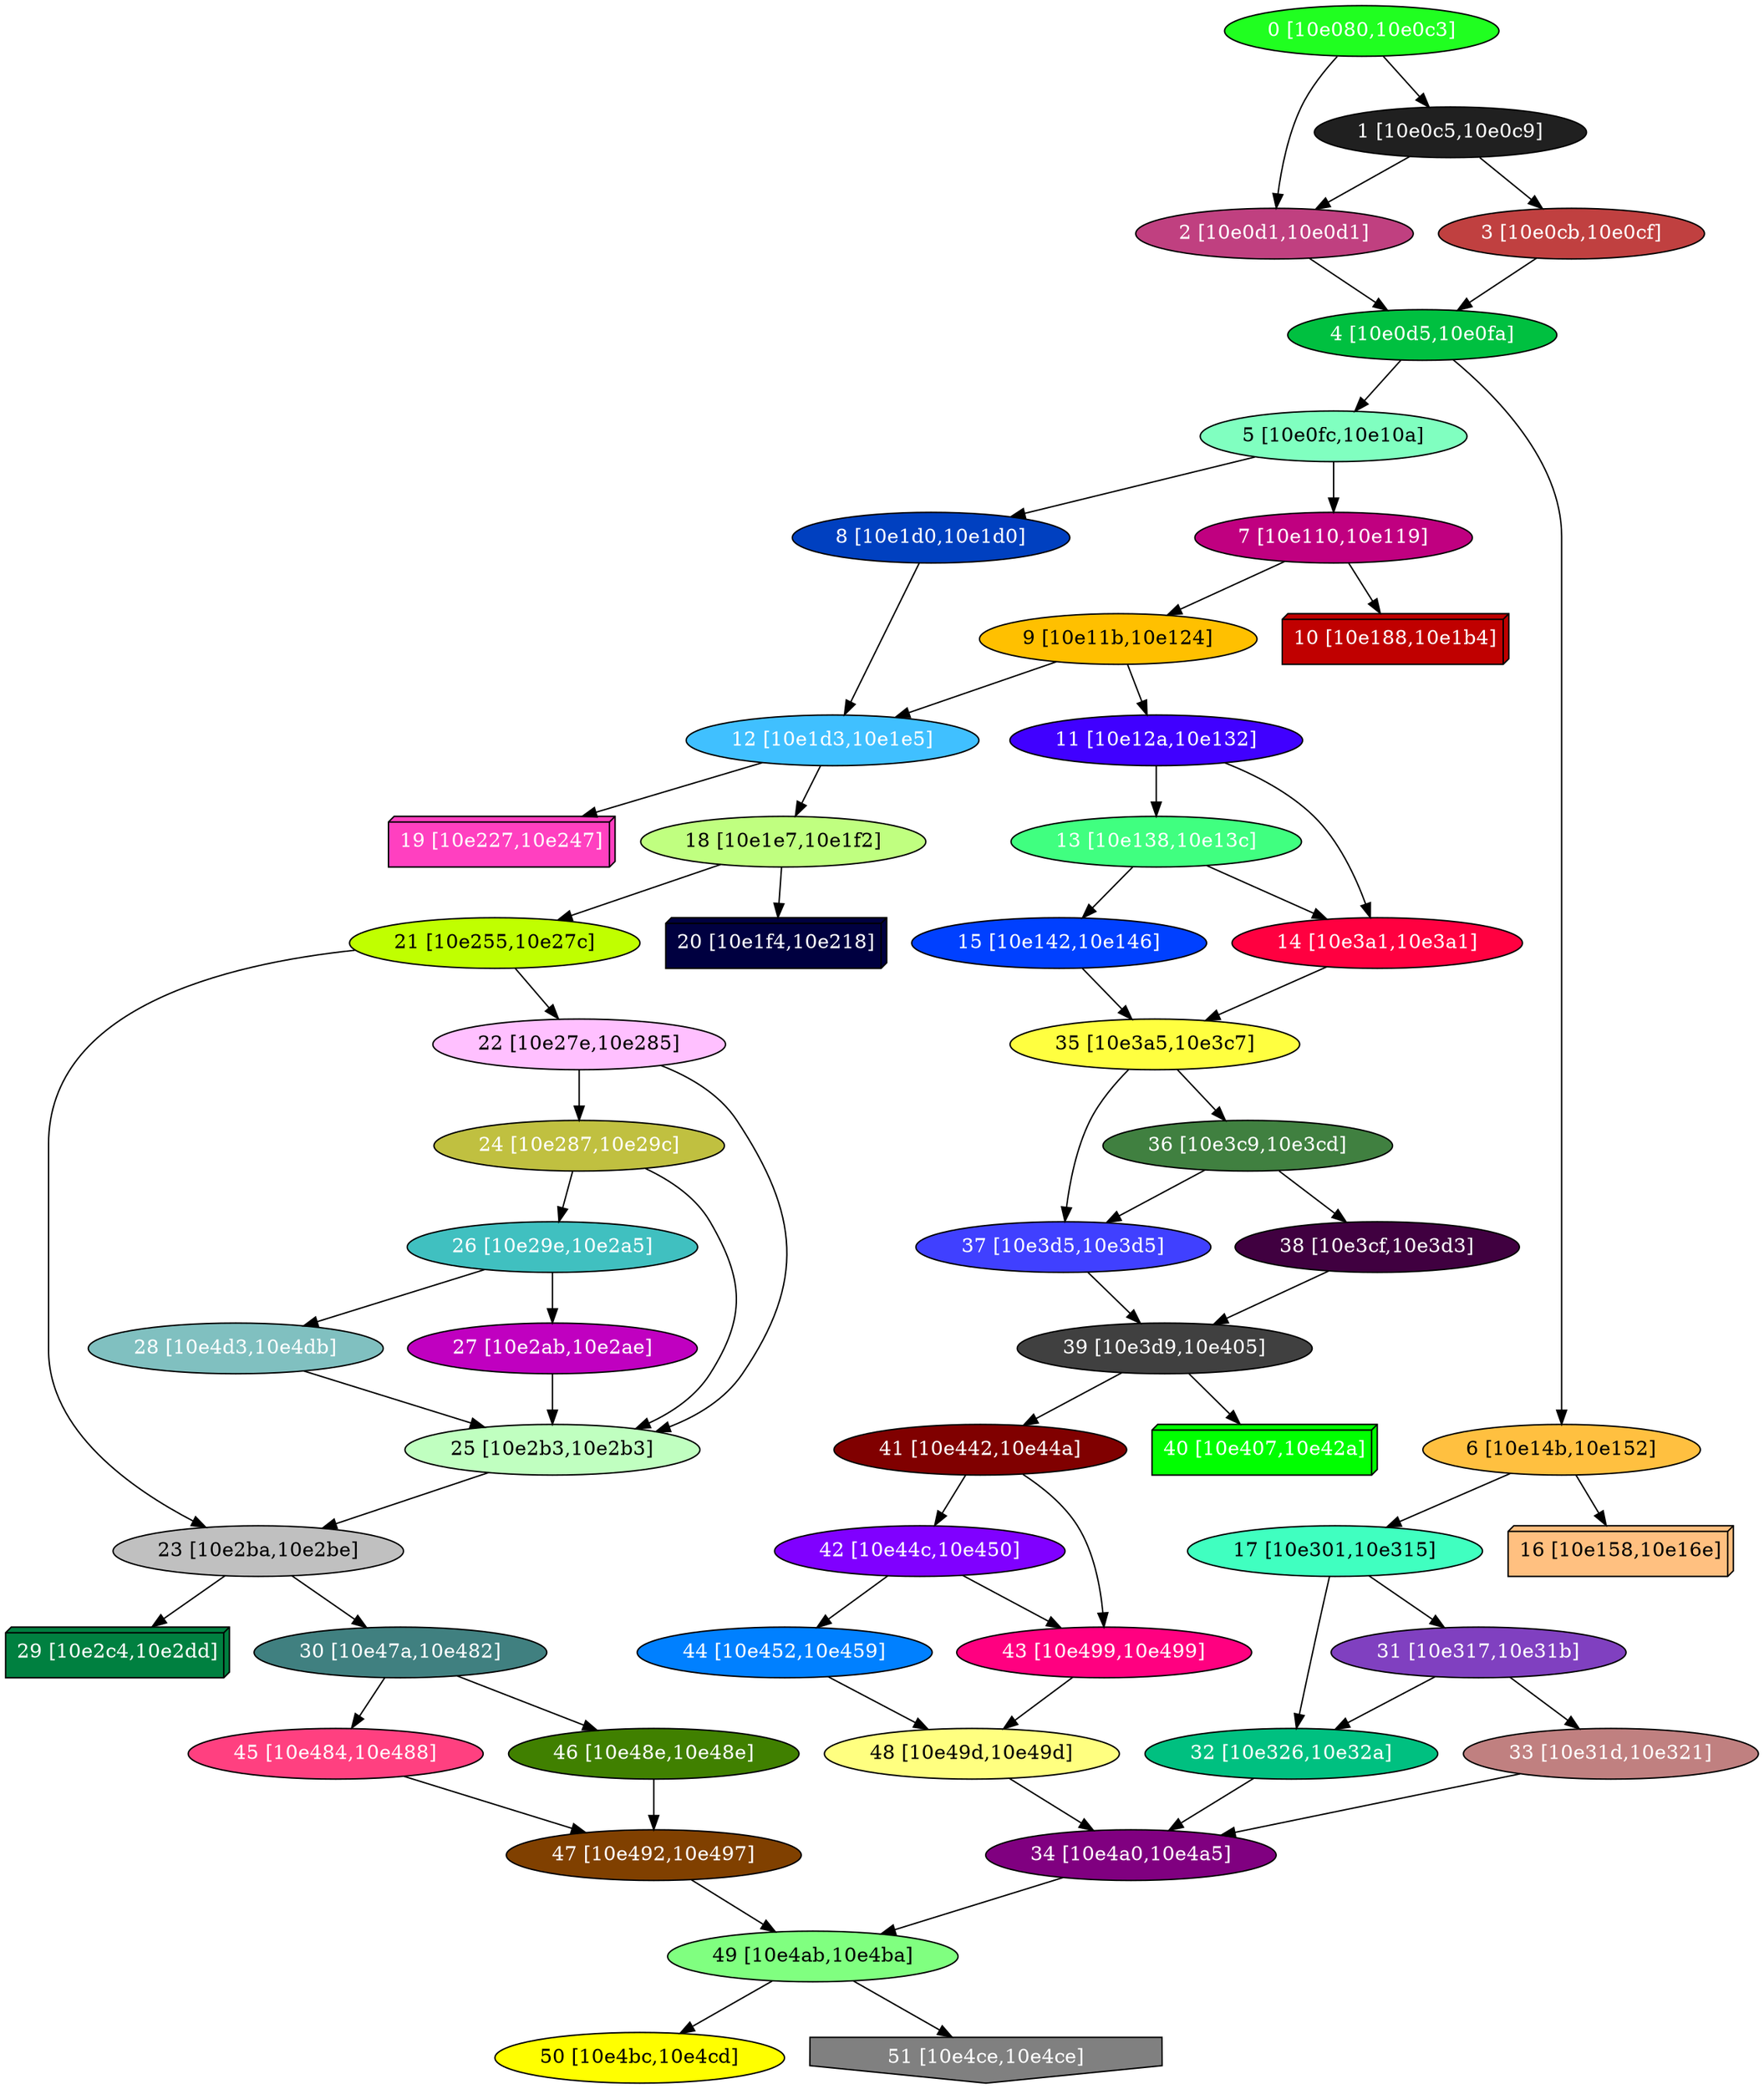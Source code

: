diGraph libnss3{
	libnss3_0  [style=filled fillcolor="#20FF20" fontcolor="#ffffff" shape=oval label="0 [10e080,10e0c3]"]
	libnss3_1  [style=filled fillcolor="#202020" fontcolor="#ffffff" shape=oval label="1 [10e0c5,10e0c9]"]
	libnss3_2  [style=filled fillcolor="#C04080" fontcolor="#ffffff" shape=oval label="2 [10e0d1,10e0d1]"]
	libnss3_3  [style=filled fillcolor="#C04040" fontcolor="#ffffff" shape=oval label="3 [10e0cb,10e0cf]"]
	libnss3_4  [style=filled fillcolor="#00C040" fontcolor="#ffffff" shape=oval label="4 [10e0d5,10e0fa]"]
	libnss3_5  [style=filled fillcolor="#80FFC0" fontcolor="#000000" shape=oval label="5 [10e0fc,10e10a]"]
	libnss3_6  [style=filled fillcolor="#FFC040" fontcolor="#000000" shape=oval label="6 [10e14b,10e152]"]
	libnss3_7  [style=filled fillcolor="#C00080" fontcolor="#ffffff" shape=oval label="7 [10e110,10e119]"]
	libnss3_8  [style=filled fillcolor="#0040C0" fontcolor="#ffffff" shape=oval label="8 [10e1d0,10e1d0]"]
	libnss3_9  [style=filled fillcolor="#FFC000" fontcolor="#000000" shape=oval label="9 [10e11b,10e124]"]
	libnss3_a  [style=filled fillcolor="#C00000" fontcolor="#ffffff" shape=box3d label="10 [10e188,10e1b4]"]
	libnss3_b  [style=filled fillcolor="#4000FF" fontcolor="#ffffff" shape=oval label="11 [10e12a,10e132]"]
	libnss3_c  [style=filled fillcolor="#40C0FF" fontcolor="#ffffff" shape=oval label="12 [10e1d3,10e1e5]"]
	libnss3_d  [style=filled fillcolor="#40FF80" fontcolor="#ffffff" shape=oval label="13 [10e138,10e13c]"]
	libnss3_e  [style=filled fillcolor="#FF0040" fontcolor="#ffffff" shape=oval label="14 [10e3a1,10e3a1]"]
	libnss3_f  [style=filled fillcolor="#0040FF" fontcolor="#ffffff" shape=oval label="15 [10e142,10e146]"]
	libnss3_10  [style=filled fillcolor="#FFC080" fontcolor="#000000" shape=box3d label="16 [10e158,10e16e]"]
	libnss3_11  [style=filled fillcolor="#40FFC0" fontcolor="#000000" shape=oval label="17 [10e301,10e315]"]
	libnss3_12  [style=filled fillcolor="#C0FF80" fontcolor="#000000" shape=oval label="18 [10e1e7,10e1f2]"]
	libnss3_13  [style=filled fillcolor="#FF40C0" fontcolor="#ffffff" shape=box3d label="19 [10e227,10e247]"]
	libnss3_14  [style=filled fillcolor="#000040" fontcolor="#ffffff" shape=box3d label="20 [10e1f4,10e218]"]
	libnss3_15  [style=filled fillcolor="#C0FF00" fontcolor="#000000" shape=oval label="21 [10e255,10e27c]"]
	libnss3_16  [style=filled fillcolor="#FFC0FF" fontcolor="#000000" shape=oval label="22 [10e27e,10e285]"]
	libnss3_17  [style=filled fillcolor="#C0C0C0" fontcolor="#000000" shape=oval label="23 [10e2ba,10e2be]"]
	libnss3_18  [style=filled fillcolor="#C0C040" fontcolor="#ffffff" shape=oval label="24 [10e287,10e29c]"]
	libnss3_19  [style=filled fillcolor="#C0FFC0" fontcolor="#000000" shape=oval label="25 [10e2b3,10e2b3]"]
	libnss3_1a  [style=filled fillcolor="#40C0C0" fontcolor="#ffffff" shape=oval label="26 [10e29e,10e2a5]"]
	libnss3_1b  [style=filled fillcolor="#C000C0" fontcolor="#ffffff" shape=oval label="27 [10e2ab,10e2ae]"]
	libnss3_1c  [style=filled fillcolor="#80C0C0" fontcolor="#ffffff" shape=oval label="28 [10e4d3,10e4db]"]
	libnss3_1d  [style=filled fillcolor="#008040" fontcolor="#ffffff" shape=box3d label="29 [10e2c4,10e2dd]"]
	libnss3_1e  [style=filled fillcolor="#408080" fontcolor="#ffffff" shape=oval label="30 [10e47a,10e482]"]
	libnss3_1f  [style=filled fillcolor="#8040C0" fontcolor="#ffffff" shape=oval label="31 [10e317,10e31b]"]
	libnss3_20  [style=filled fillcolor="#00C080" fontcolor="#ffffff" shape=oval label="32 [10e326,10e32a]"]
	libnss3_21  [style=filled fillcolor="#C08080" fontcolor="#ffffff" shape=oval label="33 [10e31d,10e321]"]
	libnss3_22  [style=filled fillcolor="#800080" fontcolor="#ffffff" shape=oval label="34 [10e4a0,10e4a5]"]
	libnss3_23  [style=filled fillcolor="#FFFF40" fontcolor="#000000" shape=oval label="35 [10e3a5,10e3c7]"]
	libnss3_24  [style=filled fillcolor="#408040" fontcolor="#ffffff" shape=oval label="36 [10e3c9,10e3cd]"]
	libnss3_25  [style=filled fillcolor="#4040FF" fontcolor="#ffffff" shape=oval label="37 [10e3d5,10e3d5]"]
	libnss3_26  [style=filled fillcolor="#400040" fontcolor="#ffffff" shape=oval label="38 [10e3cf,10e3d3]"]
	libnss3_27  [style=filled fillcolor="#404040" fontcolor="#ffffff" shape=oval label="39 [10e3d9,10e405]"]
	libnss3_28  [style=filled fillcolor="#00FF00" fontcolor="#ffffff" shape=box3d label="40 [10e407,10e42a]"]
	libnss3_29  [style=filled fillcolor="#800000" fontcolor="#ffffff" shape=oval label="41 [10e442,10e44a]"]
	libnss3_2a  [style=filled fillcolor="#8000FF" fontcolor="#ffffff" shape=oval label="42 [10e44c,10e450]"]
	libnss3_2b  [style=filled fillcolor="#FF0080" fontcolor="#ffffff" shape=oval label="43 [10e499,10e499]"]
	libnss3_2c  [style=filled fillcolor="#0080FF" fontcolor="#ffffff" shape=oval label="44 [10e452,10e459]"]
	libnss3_2d  [style=filled fillcolor="#FF4080" fontcolor="#ffffff" shape=oval label="45 [10e484,10e488]"]
	libnss3_2e  [style=filled fillcolor="#408000" fontcolor="#ffffff" shape=oval label="46 [10e48e,10e48e]"]
	libnss3_2f  [style=filled fillcolor="#804000" fontcolor="#ffffff" shape=oval label="47 [10e492,10e497]"]
	libnss3_30  [style=filled fillcolor="#FFFF80" fontcolor="#000000" shape=oval label="48 [10e49d,10e49d]"]
	libnss3_31  [style=filled fillcolor="#80FF80" fontcolor="#000000" shape=oval label="49 [10e4ab,10e4ba]"]
	libnss3_32  [style=filled fillcolor="#FFFF00" fontcolor="#000000" shape=oval label="50 [10e4bc,10e4cd]"]
	libnss3_33  [style=filled fillcolor="#808080" fontcolor="#ffffff" shape=invhouse label="51 [10e4ce,10e4ce]"]

	libnss3_0 -> libnss3_1
	libnss3_0 -> libnss3_2
	libnss3_1 -> libnss3_2
	libnss3_1 -> libnss3_3
	libnss3_2 -> libnss3_4
	libnss3_3 -> libnss3_4
	libnss3_4 -> libnss3_5
	libnss3_4 -> libnss3_6
	libnss3_5 -> libnss3_7
	libnss3_5 -> libnss3_8
	libnss3_6 -> libnss3_10
	libnss3_6 -> libnss3_11
	libnss3_7 -> libnss3_9
	libnss3_7 -> libnss3_a
	libnss3_8 -> libnss3_c
	libnss3_9 -> libnss3_b
	libnss3_9 -> libnss3_c
	libnss3_b -> libnss3_d
	libnss3_b -> libnss3_e
	libnss3_c -> libnss3_12
	libnss3_c -> libnss3_13
	libnss3_d -> libnss3_e
	libnss3_d -> libnss3_f
	libnss3_e -> libnss3_23
	libnss3_f -> libnss3_23
	libnss3_11 -> libnss3_1f
	libnss3_11 -> libnss3_20
	libnss3_12 -> libnss3_14
	libnss3_12 -> libnss3_15
	libnss3_15 -> libnss3_16
	libnss3_15 -> libnss3_17
	libnss3_16 -> libnss3_18
	libnss3_16 -> libnss3_19
	libnss3_17 -> libnss3_1d
	libnss3_17 -> libnss3_1e
	libnss3_18 -> libnss3_19
	libnss3_18 -> libnss3_1a
	libnss3_19 -> libnss3_17
	libnss3_1a -> libnss3_1b
	libnss3_1a -> libnss3_1c
	libnss3_1b -> libnss3_19
	libnss3_1c -> libnss3_19
	libnss3_1e -> libnss3_2d
	libnss3_1e -> libnss3_2e
	libnss3_1f -> libnss3_20
	libnss3_1f -> libnss3_21
	libnss3_20 -> libnss3_22
	libnss3_21 -> libnss3_22
	libnss3_22 -> libnss3_31
	libnss3_23 -> libnss3_24
	libnss3_23 -> libnss3_25
	libnss3_24 -> libnss3_25
	libnss3_24 -> libnss3_26
	libnss3_25 -> libnss3_27
	libnss3_26 -> libnss3_27
	libnss3_27 -> libnss3_28
	libnss3_27 -> libnss3_29
	libnss3_29 -> libnss3_2a
	libnss3_29 -> libnss3_2b
	libnss3_2a -> libnss3_2b
	libnss3_2a -> libnss3_2c
	libnss3_2b -> libnss3_30
	libnss3_2c -> libnss3_30
	libnss3_2d -> libnss3_2f
	libnss3_2e -> libnss3_2f
	libnss3_2f -> libnss3_31
	libnss3_30 -> libnss3_22
	libnss3_31 -> libnss3_32
	libnss3_31 -> libnss3_33
}